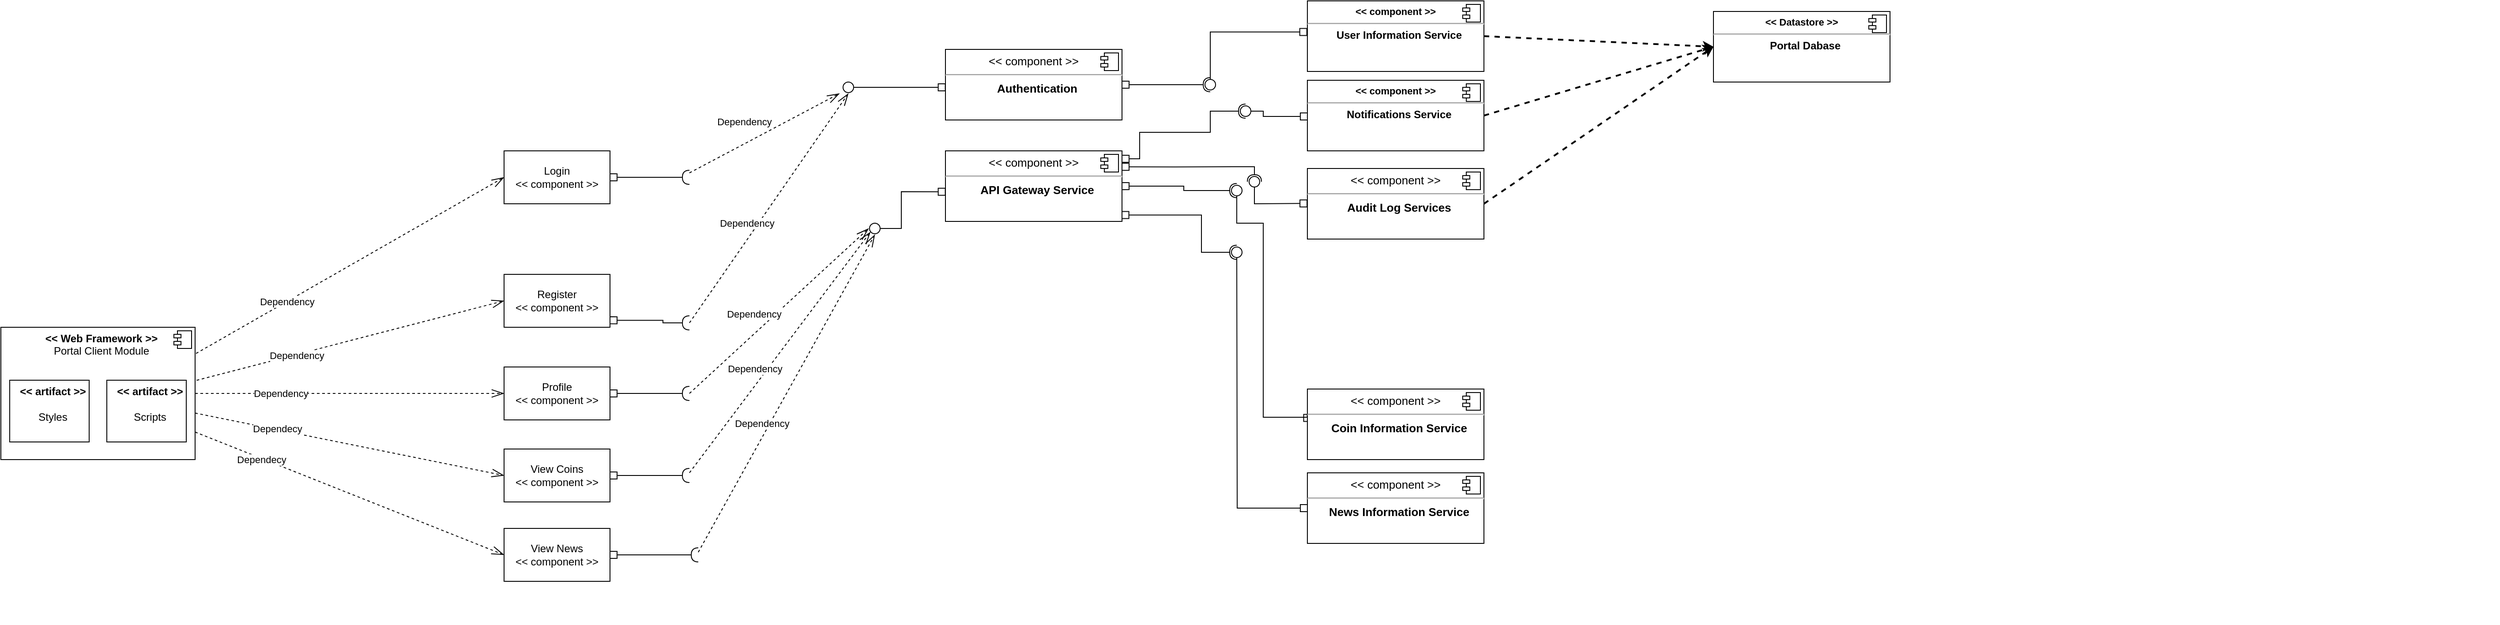 <mxfile version="20.7.4" type="github">
  <diagram name="Page-1" id="c4acf3e9-155e-7222-9cf6-157b1a14988f">
    <mxGraphModel dx="1328" dy="261" grid="1" gridSize="10" guides="1" tooltips="1" connect="1" arrows="1" fold="1" page="1" pageScale="1" pageWidth="850" pageHeight="1100" background="none" math="0" shadow="0">
      <root>
        <mxCell id="0" />
        <mxCell id="1" parent="0" />
        <mxCell id="J00o2H0Ra1XBxUk8elXU-73" style="edgeStyle=none;rounded=0;orthogonalLoop=1;jettySize=auto;html=1;entryX=0;entryY=0.5;entryDx=0;entryDy=0;dashed=1;startArrow=none;startFill=0;endArrow=openThin;endFill=0;endSize=12;" parent="1" source="J00o2H0Ra1XBxUk8elXU-5" target="J00o2H0Ra1XBxUk8elXU-50" edge="1">
          <mxGeometry relative="1" as="geometry" />
        </mxCell>
        <mxCell id="yc5PQkqxArnro5Qsx9ax-14" value="Dependecy" style="edgeLabel;html=1;align=center;verticalAlign=middle;resizable=0;points=[];" parent="J00o2H0Ra1XBxUk8elXU-73" vertex="1" connectable="0">
          <mxGeometry x="-0.474" y="1" relative="1" as="geometry">
            <mxPoint as="offset" />
          </mxGeometry>
        </mxCell>
        <mxCell id="J00o2H0Ra1XBxUk8elXU-74" style="edgeStyle=none;rounded=0;orthogonalLoop=1;jettySize=auto;html=1;entryX=0;entryY=0.5;entryDx=0;entryDy=0;dashed=1;startArrow=none;startFill=0;endArrow=openThin;endFill=0;endSize=12;" parent="1" source="J00o2H0Ra1XBxUk8elXU-5" target="J00o2H0Ra1XBxUk8elXU-51" edge="1">
          <mxGeometry relative="1" as="geometry" />
        </mxCell>
        <mxCell id="yc5PQkqxArnro5Qsx9ax-15" value="Dependecy" style="edgeLabel;html=1;align=center;verticalAlign=middle;resizable=0;points=[];" parent="J00o2H0Ra1XBxUk8elXU-74" vertex="1" connectable="0">
          <mxGeometry x="-0.57" y="-1" relative="1" as="geometry">
            <mxPoint as="offset" />
          </mxGeometry>
        </mxCell>
        <mxCell id="J00o2H0Ra1XBxUk8elXU-75" style="edgeStyle=none;rounded=0;orthogonalLoop=1;jettySize=auto;html=1;entryX=0;entryY=0.5;entryDx=0;entryDy=0;dashed=1;startArrow=none;startFill=0;endArrow=openThin;endFill=0;endSize=12;" parent="1" source="J00o2H0Ra1XBxUk8elXU-5" target="J00o2H0Ra1XBxUk8elXU-49" edge="1">
          <mxGeometry relative="1" as="geometry" />
        </mxCell>
        <mxCell id="yc5PQkqxArnro5Qsx9ax-13" value="Dependency" style="edgeLabel;html=1;align=center;verticalAlign=middle;resizable=0;points=[];" parent="J00o2H0Ra1XBxUk8elXU-75" vertex="1" connectable="0">
          <mxGeometry x="-0.449" relative="1" as="geometry">
            <mxPoint as="offset" />
          </mxGeometry>
        </mxCell>
        <mxCell id="J00o2H0Ra1XBxUk8elXU-5" value="&lt;p style=&quot;margin:0px;margin-top:6px;text-align:center;&quot;&gt;&lt;/p&gt;&lt;p style=&quot;text-align: center; margin:0px;margin-left:8px;&quot;&gt;&lt;b&gt;&amp;lt;&amp;lt; Web Framework &amp;gt;&amp;gt;&lt;/b&gt;&lt;/p&gt;&lt;p style=&quot;text-align: center; margin:0px;margin-left:8px;&quot;&gt;Portal Client Module&lt;/p&gt;" style="align=left;overflow=fill;html=1;dropTarget=0;" parent="1" vertex="1">
          <mxGeometry x="-490" y="875" width="220" height="150" as="geometry" />
        </mxCell>
        <mxCell id="J00o2H0Ra1XBxUk8elXU-6" value="" style="shape=component;jettyWidth=8;jettyHeight=4;" parent="J00o2H0Ra1XBxUk8elXU-5" vertex="1">
          <mxGeometry x="1" width="20" height="20" relative="1" as="geometry">
            <mxPoint x="-24" y="4" as="offset" />
          </mxGeometry>
        </mxCell>
        <mxCell id="J00o2H0Ra1XBxUk8elXU-7" value="&lt;p style=&quot;margin:0px;margin-top:6px;text-align:center;&quot;&gt;&lt;/p&gt;&lt;p style=&quot;text-align: center; margin: 0px 0px 0px 8px;&quot;&gt;&lt;b&gt;&amp;lt;&amp;lt; artifact &amp;gt;&amp;gt;&lt;/b&gt;&lt;/p&gt;&lt;p style=&quot;text-align: center; margin: 0px 0px 0px 8px;&quot;&gt;&lt;b&gt;&lt;br&gt;&lt;/b&gt;&lt;/p&gt;&lt;p style=&quot;text-align: center; margin: 0px 0px 0px 8px;&quot;&gt;Scripts&lt;/p&gt;" style="align=left;overflow=fill;html=1;dropTarget=0;" parent="J00o2H0Ra1XBxUk8elXU-5" vertex="1">
          <mxGeometry x="120" y="60" width="90" height="70" as="geometry" />
        </mxCell>
        <mxCell id="J00o2H0Ra1XBxUk8elXU-8" value="&lt;p style=&quot;margin:0px;margin-top:6px;text-align:center;&quot;&gt;&lt;/p&gt;&lt;p style=&quot;text-align: center; margin: 0px 0px 0px 8px;&quot;&gt;&lt;b&gt;&amp;lt;&amp;lt; artifact &amp;gt;&amp;gt;&lt;/b&gt;&lt;/p&gt;&lt;p style=&quot;text-align: center; margin: 0px 0px 0px 8px;&quot;&gt;&lt;b&gt;&lt;br&gt;&lt;/b&gt;&lt;/p&gt;&lt;p style=&quot;text-align: center; margin: 0px 0px 0px 8px;&quot;&gt;Styles&lt;/p&gt;" style="align=left;overflow=fill;html=1;dropTarget=0;" parent="1" vertex="1">
          <mxGeometry x="-480" y="935" width="90" height="70" as="geometry" />
        </mxCell>
        <mxCell id="J00o2H0Ra1XBxUk8elXU-11" style="edgeStyle=orthogonalEdgeStyle;rounded=0;orthogonalLoop=1;jettySize=auto;html=1;startArrow=box;startFill=0;endArrow=oval;endFill=0;endSize=12;sourcePerimeterSpacing=20;targetPerimeterSpacing=20;exitX=-0.001;exitY=0.459;exitDx=0;exitDy=0;exitPerimeter=0;" parent="1" source="J00o2H0Ra1XBxUk8elXU-12" edge="1">
          <mxGeometry relative="1" as="geometry">
            <mxPoint x="910" y="720" as="targetPoint" />
            <Array as="points">
              <mxPoint x="940" y="977" />
              <mxPoint x="940" y="757" />
            </Array>
            <mxPoint x="1010" y="977" as="sourcePoint" />
          </mxGeometry>
        </mxCell>
        <mxCell id="J00o2H0Ra1XBxUk8elXU-12" value="&lt;p style=&quot;margin: 6px 0px 0px; font-size: 13px;&quot;&gt;&lt;span style=&quot;font-size: 13px;&quot;&gt;&lt;font style=&quot;font-size: 13px;&quot;&gt;&amp;lt;&amp;lt; component &amp;gt;&amp;gt;&lt;/font&gt;&lt;/span&gt;&lt;/p&gt;&lt;hr style=&quot;font-size: 13px;&quot;&gt;&lt;p style=&quot;margin: 0px 0px 0px 8px; font-size: 13px;&quot;&gt;&lt;b&gt;Coin Information Service&lt;/b&gt;&lt;/p&gt;" style="align=center;overflow=fill;html=1;dropTarget=0;fontStyle=0;fontSize=13;" parent="1" vertex="1">
          <mxGeometry x="990" y="945" width="200" height="80" as="geometry" />
        </mxCell>
        <mxCell id="J00o2H0Ra1XBxUk8elXU-13" value="" style="shape=component;jettyWidth=8;jettyHeight=4;" parent="J00o2H0Ra1XBxUk8elXU-12" vertex="1">
          <mxGeometry x="1" width="20" height="20" relative="1" as="geometry">
            <mxPoint x="-24" y="4" as="offset" />
          </mxGeometry>
        </mxCell>
        <mxCell id="J00o2H0Ra1XBxUk8elXU-14" style="edgeStyle=orthogonalEdgeStyle;rounded=0;orthogonalLoop=1;jettySize=auto;html=1;startArrow=box;startFill=0;endArrow=oval;endFill=0;endSize=12;sourcePerimeterSpacing=20;targetPerimeterSpacing=20;exitX=0;exitY=0.5;exitDx=0;exitDy=0;" parent="1" source="J00o2H0Ra1XBxUk8elXU-15" edge="1">
          <mxGeometry relative="1" as="geometry">
            <mxPoint x="910" y="790" as="targetPoint" />
          </mxGeometry>
        </mxCell>
        <mxCell id="J00o2H0Ra1XBxUk8elXU-15" value="&lt;p style=&quot;margin: 6px 0px 0px; font-size: 13px;&quot;&gt;&lt;span style=&quot;font-size: 13px;&quot;&gt;&lt;font style=&quot;font-size: 13px;&quot;&gt;&amp;lt;&amp;lt; component &amp;gt;&amp;gt;&lt;/font&gt;&lt;/span&gt;&lt;/p&gt;&lt;hr style=&quot;font-size: 13px;&quot;&gt;&lt;p style=&quot;margin: 0px 0px 0px 8px; font-size: 13px;&quot;&gt;&lt;b&gt;News Information Service&lt;/b&gt;&lt;/p&gt;" style="align=center;overflow=fill;html=1;dropTarget=0;fontStyle=0;fontSize=13;" parent="1" vertex="1">
          <mxGeometry x="990" y="1040" width="200" height="80" as="geometry" />
        </mxCell>
        <mxCell id="J00o2H0Ra1XBxUk8elXU-16" value="" style="shape=component;jettyWidth=8;jettyHeight=4;" parent="J00o2H0Ra1XBxUk8elXU-15" vertex="1">
          <mxGeometry x="1" width="20" height="20" relative="1" as="geometry">
            <mxPoint x="-24" y="4" as="offset" />
          </mxGeometry>
        </mxCell>
        <mxCell id="J00o2H0Ra1XBxUk8elXU-18" style="edgeStyle=orthogonalEdgeStyle;rounded=0;orthogonalLoop=1;jettySize=auto;html=1;endArrow=oval;endFill=0;targetPerimeterSpacing=20;sourcePerimeterSpacing=20;endSize=12;exitX=-0.003;exitY=0.441;exitDx=0;exitDy=0;startArrow=box;startFill=0;exitPerimeter=0;" parent="1" source="J00o2H0Ra1XBxUk8elXU-19" edge="1">
          <mxGeometry relative="1" as="geometry">
            <mxPoint x="880" y="600" as="targetPoint" />
            <mxPoint x="980" y="542" as="sourcePoint" />
            <Array as="points">
              <mxPoint x="880" y="540" />
            </Array>
          </mxGeometry>
        </mxCell>
        <mxCell id="J00o2H0Ra1XBxUk8elXU-19" value="&lt;p style=&quot;margin: 6px 0px 0px; text-align: center; font-size: 11px;&quot;&gt;&lt;b style=&quot;&quot;&gt;&lt;font style=&quot;font-size: 11px;&quot;&gt;&amp;lt;&amp;lt; component &amp;gt;&amp;gt;&lt;/font&gt;&lt;/b&gt;&lt;/p&gt;&lt;hr style=&quot;font-size: 11px;&quot;&gt;&lt;p style=&quot;text-align: center; margin: 0px 0px 0px 8px;&quot;&gt;&lt;b&gt;User Information Service&lt;/b&gt;&lt;/p&gt;" style="align=left;overflow=fill;html=1;dropTarget=0;" parent="1" vertex="1">
          <mxGeometry x="990" y="505" width="200" height="80" as="geometry" />
        </mxCell>
        <mxCell id="J00o2H0Ra1XBxUk8elXU-20" value="" style="shape=component;jettyWidth=8;jettyHeight=4;" parent="J00o2H0Ra1XBxUk8elXU-19" vertex="1">
          <mxGeometry x="1" width="20" height="20" relative="1" as="geometry">
            <mxPoint x="-24" y="4" as="offset" />
          </mxGeometry>
        </mxCell>
        <mxCell id="J00o2H0Ra1XBxUk8elXU-21" style="edgeStyle=orthogonalEdgeStyle;rounded=0;orthogonalLoop=1;jettySize=auto;html=1;startArrow=box;startFill=0;endArrow=oval;endFill=0;endSize=12;sourcePerimeterSpacing=20;targetPerimeterSpacing=20;exitX=0;exitY=0.512;exitDx=0;exitDy=0;exitPerimeter=0;" parent="1" source="J00o2H0Ra1XBxUk8elXU-22" edge="1">
          <mxGeometry relative="1" as="geometry">
            <mxPoint x="920" y="630" as="targetPoint" />
            <mxPoint x="991" y="636.0" as="sourcePoint" />
            <Array as="points">
              <mxPoint x="940" y="636" />
              <mxPoint x="940" y="630" />
            </Array>
          </mxGeometry>
        </mxCell>
        <mxCell id="J00o2H0Ra1XBxUk8elXU-22" value="&lt;p style=&quot;margin: 6px 0px 0px; text-align: center; font-size: 11px;&quot;&gt;&lt;b style=&quot;&quot;&gt;&lt;font style=&quot;font-size: 11px;&quot;&gt;&amp;lt;&amp;lt; component &amp;gt;&amp;gt;&lt;/font&gt;&lt;/b&gt;&lt;/p&gt;&lt;hr style=&quot;font-size: 11px;&quot;&gt;&lt;p style=&quot;text-align: center; margin: 0px 0px 0px 8px;&quot;&gt;&lt;b&gt;Notifications Service&lt;/b&gt;&lt;/p&gt;" style="align=left;overflow=fill;html=1;dropTarget=0;" parent="1" vertex="1">
          <mxGeometry x="990" y="595" width="200" height="80" as="geometry" />
        </mxCell>
        <mxCell id="J00o2H0Ra1XBxUk8elXU-23" value="" style="shape=component;jettyWidth=8;jettyHeight=4;" parent="J00o2H0Ra1XBxUk8elXU-22" vertex="1">
          <mxGeometry x="1" width="20" height="20" relative="1" as="geometry">
            <mxPoint x="-24" y="4" as="offset" />
          </mxGeometry>
        </mxCell>
        <mxCell id="J00o2H0Ra1XBxUk8elXU-24" style="edgeStyle=orthogonalEdgeStyle;rounded=0;orthogonalLoop=1;jettySize=auto;html=1;endArrow=halfCircle;endFill=0;startArrow=box;startFill=0;exitX=1;exitY=0.5;exitDx=0;exitDy=0;" parent="1" source="J00o2H0Ra1XBxUk8elXU-26" edge="1">
          <mxGeometry relative="1" as="geometry">
            <mxPoint x="880" y="600" as="targetPoint" />
            <mxPoint x="780" y="867" as="sourcePoint" />
          </mxGeometry>
        </mxCell>
        <mxCell id="J00o2H0Ra1XBxUk8elXU-26" value="&lt;p style=&quot;margin: 6px 0px 0px; font-size: 13px;&quot;&gt;&lt;span style=&quot;font-size: 13px;&quot;&gt;&lt;font style=&quot;font-size: 13px;&quot;&gt;&amp;lt;&amp;lt; component &amp;gt;&amp;gt;&lt;/font&gt;&lt;/span&gt;&lt;/p&gt;&lt;hr style=&quot;font-size: 13px;&quot;&gt;&lt;p style=&quot;margin: 0px 0px 0px 8px; font-size: 13px;&quot;&gt;&lt;b&gt;Authentication&lt;/b&gt;&lt;/p&gt;" style="align=center;overflow=fill;html=1;dropTarget=0;fontStyle=0;fontSize=13;" parent="1" vertex="1">
          <mxGeometry x="580" y="560" width="200" height="80" as="geometry" />
        </mxCell>
        <mxCell id="J00o2H0Ra1XBxUk8elXU-27" value="" style="shape=component;jettyWidth=8;jettyHeight=4;" parent="J00o2H0Ra1XBxUk8elXU-26" vertex="1">
          <mxGeometry x="1" width="20" height="20" relative="1" as="geometry">
            <mxPoint x="-24" y="4" as="offset" />
          </mxGeometry>
        </mxCell>
        <mxCell id="J00o2H0Ra1XBxUk8elXU-28" value="&lt;p style=&quot;margin: 6px 0px 0px; font-size: 13px;&quot;&gt;&lt;span style=&quot;font-size: 13px;&quot;&gt;&lt;font style=&quot;font-size: 13px;&quot;&gt;&amp;lt;&amp;lt; component &amp;gt;&amp;gt;&lt;/font&gt;&lt;/span&gt;&lt;/p&gt;&lt;hr style=&quot;font-size: 13px;&quot;&gt;&lt;p style=&quot;margin: 0px 0px 0px 8px; font-size: 13px;&quot;&gt;&lt;b&gt;Audit Log Services&lt;/b&gt;&lt;/p&gt;" style="align=center;overflow=fill;html=1;dropTarget=0;fontStyle=0;fontSize=13;" parent="1" vertex="1">
          <mxGeometry x="990" y="695" width="200" height="80" as="geometry" />
        </mxCell>
        <mxCell id="J00o2H0Ra1XBxUk8elXU-29" value="" style="shape=component;jettyWidth=8;jettyHeight=4;" parent="J00o2H0Ra1XBxUk8elXU-28" vertex="1">
          <mxGeometry x="1" width="20" height="20" relative="1" as="geometry">
            <mxPoint x="-24" y="4" as="offset" />
          </mxGeometry>
        </mxCell>
        <mxCell id="J00o2H0Ra1XBxUk8elXU-31" style="edgeStyle=orthogonalEdgeStyle;rounded=0;orthogonalLoop=1;jettySize=auto;html=1;startArrow=box;startFill=0;endArrow=halfCircle;endFill=0;endSize=6;sourcePerimeterSpacing=20;targetPerimeterSpacing=20;exitX=1;exitY=0.5;exitDx=0;exitDy=0;" parent="1" source="J00o2H0Ra1XBxUk8elXU-34" edge="1">
          <mxGeometry relative="1" as="geometry">
            <mxPoint x="910" y="720" as="targetPoint" />
            <Array as="points">
              <mxPoint x="850" y="715" />
              <mxPoint x="850" y="720" />
            </Array>
          </mxGeometry>
        </mxCell>
        <mxCell id="J00o2H0Ra1XBxUk8elXU-32" style="edgeStyle=orthogonalEdgeStyle;rounded=0;orthogonalLoop=1;jettySize=auto;html=1;startArrow=box;startFill=0;endArrow=halfCircle;endFill=0;endSize=6;sourcePerimeterSpacing=20;targetPerimeterSpacing=20;exitX=0.999;exitY=0.909;exitDx=0;exitDy=0;exitPerimeter=0;" parent="1" source="J00o2H0Ra1XBxUk8elXU-34" edge="1">
          <mxGeometry relative="1" as="geometry">
            <mxPoint x="910" y="790" as="targetPoint" />
            <mxPoint x="790" y="790" as="sourcePoint" />
            <Array as="points">
              <mxPoint x="870" y="748" />
              <mxPoint x="870" y="790" />
            </Array>
          </mxGeometry>
        </mxCell>
        <mxCell id="J00o2H0Ra1XBxUk8elXU-33" style="edgeStyle=orthogonalEdgeStyle;rounded=0;orthogonalLoop=1;jettySize=auto;html=1;startArrow=box;startFill=0;endArrow=halfCircle;endFill=0;endSize=6;sourcePerimeterSpacing=20;targetPerimeterSpacing=20;" parent="1" edge="1">
          <mxGeometry relative="1" as="geometry">
            <mxPoint x="920" y="630" as="targetPoint" />
            <Array as="points">
              <mxPoint x="800" y="684" />
              <mxPoint x="800" y="654" />
              <mxPoint x="880" y="654" />
              <mxPoint x="880" y="630" />
              <mxPoint x="910" y="630" />
            </Array>
            <mxPoint x="780" y="684" as="sourcePoint" />
          </mxGeometry>
        </mxCell>
        <mxCell id="J00o2H0Ra1XBxUk8elXU-34" value="&lt;p style=&quot;margin: 6px 0px 0px; font-size: 13px;&quot;&gt;&lt;span style=&quot;font-size: 13px;&quot;&gt;&lt;font style=&quot;font-size: 13px;&quot;&gt;&amp;lt;&amp;lt; component &amp;gt;&amp;gt;&lt;/font&gt;&lt;/span&gt;&lt;/p&gt;&lt;hr style=&quot;font-size: 13px;&quot;&gt;&lt;p style=&quot;margin: 0px 0px 0px 8px; font-size: 13px;&quot;&gt;&lt;b&gt;API Gateway Service&lt;/b&gt;&lt;/p&gt;" style="align=center;overflow=fill;html=1;dropTarget=0;fontStyle=0;fontSize=13;" parent="1" vertex="1">
          <mxGeometry x="580" y="675" width="200" height="80" as="geometry" />
        </mxCell>
        <mxCell id="J00o2H0Ra1XBxUk8elXU-35" value="" style="shape=component;jettyWidth=8;jettyHeight=4;" parent="J00o2H0Ra1XBxUk8elXU-34" vertex="1">
          <mxGeometry x="1" width="20" height="20" relative="1" as="geometry">
            <mxPoint x="-24" y="4" as="offset" />
          </mxGeometry>
        </mxCell>
        <mxCell id="J00o2H0Ra1XBxUk8elXU-37" value="&lt;p style=&quot;margin: 6px 0px 0px; text-align: center; font-size: 11px;&quot;&gt;&lt;b style=&quot;&quot;&gt;&lt;font style=&quot;font-size: 11px;&quot;&gt;&amp;lt;&amp;lt; Datastore &amp;gt;&amp;gt;&lt;/font&gt;&lt;/b&gt;&lt;/p&gt;&lt;hr style=&quot;font-size: 11px;&quot;&gt;&lt;p style=&quot;text-align: center; margin: 0px 0px 0px 8px;&quot;&gt;&lt;b&gt;Portal Dabase&lt;/b&gt;&lt;/p&gt;" style="align=left;overflow=fill;html=1;dropTarget=0;" parent="1" vertex="1">
          <mxGeometry x="1450" y="517" width="200" height="80" as="geometry" />
        </mxCell>
        <mxCell id="J00o2H0Ra1XBxUk8elXU-38" value="" style="shape=component;jettyWidth=8;jettyHeight=4;" parent="J00o2H0Ra1XBxUk8elXU-37" vertex="1">
          <mxGeometry x="1" width="20" height="20" relative="1" as="geometry">
            <mxPoint x="-24" y="4" as="offset" />
          </mxGeometry>
        </mxCell>
        <mxCell id="J00o2H0Ra1XBxUk8elXU-39" value="" style="endArrow=classic;html=1;rounded=0;fontSize=11;exitX=1;exitY=0.5;exitDx=0;exitDy=0;entryX=0;entryY=0.5;entryDx=0;entryDy=0;dashed=1;strokeWidth=2;" parent="1" source="J00o2H0Ra1XBxUk8elXU-19" target="J00o2H0Ra1XBxUk8elXU-37" edge="1">
          <mxGeometry width="50" height="50" relative="1" as="geometry">
            <mxPoint x="1360" y="840" as="sourcePoint" />
            <mxPoint x="1420" y="538.5" as="targetPoint" />
          </mxGeometry>
        </mxCell>
        <mxCell id="J00o2H0Ra1XBxUk8elXU-40" value="" style="endArrow=classic;html=1;rounded=0;fontSize=11;exitX=1;exitY=0.5;exitDx=0;exitDy=0;dashed=1;strokeWidth=2;entryX=0;entryY=0.5;entryDx=0;entryDy=0;" parent="1" source="J00o2H0Ra1XBxUk8elXU-22" target="J00o2H0Ra1XBxUk8elXU-37" edge="1">
          <mxGeometry width="50" height="50" relative="1" as="geometry">
            <mxPoint x="1200" y="555" as="sourcePoint" />
            <mxPoint x="1450" y="560" as="targetPoint" />
          </mxGeometry>
        </mxCell>
        <mxCell id="J00o2H0Ra1XBxUk8elXU-41" value="" style="endArrow=classic;html=1;rounded=0;fontSize=11;exitX=1;exitY=0.5;exitDx=0;exitDy=0;dashed=1;strokeWidth=2;entryX=0;entryY=0.5;entryDx=0;entryDy=0;" parent="1" source="J00o2H0Ra1XBxUk8elXU-28" target="J00o2H0Ra1XBxUk8elXU-37" edge="1">
          <mxGeometry width="50" height="50" relative="1" as="geometry">
            <mxPoint x="1200" y="645" as="sourcePoint" />
            <mxPoint x="1418.88" y="561.031" as="targetPoint" />
          </mxGeometry>
        </mxCell>
        <mxCell id="J00o2H0Ra1XBxUk8elXU-44" style="edgeStyle=orthogonalEdgeStyle;rounded=0;orthogonalLoop=1;jettySize=auto;html=1;startArrow=box;startFill=0;endArrow=halfCircle;endFill=0;endSize=6;sourcePerimeterSpacing=20;targetPerimeterSpacing=20;exitX=1;exitY=0.227;exitDx=0;exitDy=0;exitPerimeter=0;" parent="1" source="J00o2H0Ra1XBxUk8elXU-34" edge="1">
          <mxGeometry relative="1" as="geometry">
            <mxPoint x="930" y="710" as="targetPoint" />
            <mxPoint x="790" y="734.83" as="sourcePoint" />
            <Array as="points">
              <mxPoint x="840" y="693" />
              <mxPoint x="910" y="693" />
            </Array>
          </mxGeometry>
        </mxCell>
        <mxCell id="J00o2H0Ra1XBxUk8elXU-45" style="edgeStyle=orthogonalEdgeStyle;rounded=0;orthogonalLoop=1;jettySize=auto;html=1;startArrow=box;startFill=0;endArrow=oval;endFill=0;endSize=12;sourcePerimeterSpacing=20;targetPerimeterSpacing=20;exitX=-0.002;exitY=0.496;exitDx=0;exitDy=0;exitPerimeter=0;" parent="1" source="J00o2H0Ra1XBxUk8elXU-28" edge="1">
          <mxGeometry relative="1" as="geometry">
            <mxPoint x="930" y="710" as="targetPoint" />
            <mxPoint x="990" y="734.83" as="sourcePoint" />
            <Array as="points">
              <mxPoint x="965" y="735" />
              <mxPoint x="930" y="735" />
            </Array>
          </mxGeometry>
        </mxCell>
        <mxCell id="J00o2H0Ra1XBxUk8elXU-46" value="" style="shape=image;verticalLabelPosition=bottom;labelBackgroundColor=default;verticalAlign=top;aspect=fixed;imageAspect=0;image=https://cdn.educba.com/academy/wp-content/uploads/2019/09/UML-Component-Diagram.jpg;" parent="1" vertex="1">
          <mxGeometry x="1420" y="700" width="920" height="511.31" as="geometry" />
        </mxCell>
        <mxCell id="J00o2H0Ra1XBxUk8elXU-52" style="edgeStyle=orthogonalEdgeStyle;rounded=0;orthogonalLoop=1;jettySize=auto;html=1;endArrow=halfCircle;endFill=0;endSize=6;startArrow=box;startFill=0;" parent="1" edge="1">
          <mxGeometry relative="1" as="geometry">
            <mxPoint x="290" y="870" as="targetPoint" />
            <mxPoint x="200" y="867.059" as="sourcePoint" />
            <Array as="points">
              <mxPoint x="260" y="867" />
              <mxPoint x="260" y="870" />
            </Array>
          </mxGeometry>
        </mxCell>
        <mxCell id="J00o2H0Ra1XBxUk8elXU-71" style="edgeStyle=none;rounded=0;orthogonalLoop=1;jettySize=auto;html=1;dashed=1;startArrow=none;startFill=0;endArrow=openThin;endFill=0;endSize=12;exitX=1.005;exitY=0.198;exitDx=0;exitDy=0;exitPerimeter=0;entryX=0;entryY=0.5;entryDx=0;entryDy=0;" parent="1" source="J00o2H0Ra1XBxUk8elXU-5" target="J00o2H0Ra1XBxUk8elXU-47" edge="1">
          <mxGeometry relative="1" as="geometry">
            <mxPoint x="60" y="810" as="targetPoint" />
          </mxGeometry>
        </mxCell>
        <mxCell id="yc5PQkqxArnro5Qsx9ax-12" value="Dependency" style="edgeLabel;html=1;align=center;verticalAlign=middle;resizable=0;points=[];" parent="J00o2H0Ra1XBxUk8elXU-71" vertex="1" connectable="0">
          <mxGeometry x="-0.413" relative="1" as="geometry">
            <mxPoint as="offset" />
          </mxGeometry>
        </mxCell>
        <mxCell id="J00o2H0Ra1XBxUk8elXU-47" value="&lt;div&gt;Login&lt;/div&gt;&lt;div&gt;&amp;lt;&amp;lt; component &amp;gt;&amp;gt;&lt;br&gt;&lt;/div&gt;" style="rounded=0;whiteSpace=wrap;html=1;" parent="1" vertex="1">
          <mxGeometry x="80" y="675" width="120" height="60" as="geometry" />
        </mxCell>
        <mxCell id="J00o2H0Ra1XBxUk8elXU-69" style="rounded=0;orthogonalLoop=1;jettySize=auto;html=1;startArrow=none;startFill=0;endArrow=openThin;endFill=0;endSize=12;dashed=1;exitX=1.008;exitY=0.401;exitDx=0;exitDy=0;entryX=0;entryY=0.5;entryDx=0;entryDy=0;exitPerimeter=0;" parent="1" source="J00o2H0Ra1XBxUk8elXU-5" target="J00o2H0Ra1XBxUk8elXU-48" edge="1">
          <mxGeometry relative="1" as="geometry">
            <mxPoint x="-50" y="730" as="targetPoint" />
          </mxGeometry>
        </mxCell>
        <mxCell id="yc5PQkqxArnro5Qsx9ax-11" value="Dependency" style="edgeLabel;html=1;align=center;verticalAlign=middle;resizable=0;points=[];" parent="J00o2H0Ra1XBxUk8elXU-69" vertex="1" connectable="0">
          <mxGeometry x="-0.351" y="-1" relative="1" as="geometry">
            <mxPoint as="offset" />
          </mxGeometry>
        </mxCell>
        <mxCell id="J00o2H0Ra1XBxUk8elXU-48" value="&lt;div&gt;Register&lt;/div&gt;&lt;div&gt;&amp;lt;&amp;lt;&amp;nbsp;component&amp;nbsp;&amp;gt;&amp;gt;&lt;br&gt;&lt;/div&gt;" style="rounded=0;whiteSpace=wrap;html=1;" parent="1" vertex="1">
          <mxGeometry x="80" y="815" width="120" height="60" as="geometry" />
        </mxCell>
        <mxCell id="J00o2H0Ra1XBxUk8elXU-57" style="edgeStyle=orthogonalEdgeStyle;rounded=0;orthogonalLoop=1;jettySize=auto;html=1;startArrow=box;startFill=0;endArrow=halfCircle;endFill=0;endSize=6;" parent="1" source="J00o2H0Ra1XBxUk8elXU-49" edge="1">
          <mxGeometry relative="1" as="geometry">
            <mxPoint x="290" y="950" as="targetPoint" />
          </mxGeometry>
        </mxCell>
        <mxCell id="J00o2H0Ra1XBxUk8elXU-49" value="Profile&lt;div&gt;&amp;lt;&amp;lt;&amp;nbsp;component&amp;nbsp;&amp;gt;&amp;gt;&lt;br&gt;&lt;/div&gt;" style="rounded=0;whiteSpace=wrap;html=1;" parent="1" vertex="1">
          <mxGeometry x="80" y="920" width="120" height="60" as="geometry" />
        </mxCell>
        <mxCell id="J00o2H0Ra1XBxUk8elXU-58" style="edgeStyle=orthogonalEdgeStyle;rounded=0;orthogonalLoop=1;jettySize=auto;html=1;startArrow=box;startFill=0;endArrow=halfCircle;endFill=0;endSize=6;" parent="1" source="J00o2H0Ra1XBxUk8elXU-50" edge="1">
          <mxGeometry relative="1" as="geometry">
            <mxPoint x="290" y="1043" as="targetPoint" />
          </mxGeometry>
        </mxCell>
        <mxCell id="J00o2H0Ra1XBxUk8elXU-50" value="View Coins&lt;br&gt;&lt;div&gt;&amp;lt;&amp;lt;&amp;nbsp;component&amp;nbsp;&amp;gt;&amp;gt;&lt;br&gt;&lt;/div&gt;" style="rounded=0;whiteSpace=wrap;html=1;" parent="1" vertex="1">
          <mxGeometry x="80" y="1013" width="120" height="60" as="geometry" />
        </mxCell>
        <mxCell id="J00o2H0Ra1XBxUk8elXU-59" style="edgeStyle=orthogonalEdgeStyle;rounded=0;orthogonalLoop=1;jettySize=auto;html=1;startArrow=box;startFill=0;endArrow=halfCircle;endFill=0;endSize=6;" parent="1" source="J00o2H0Ra1XBxUk8elXU-51" edge="1">
          <mxGeometry relative="1" as="geometry">
            <mxPoint x="300" y="1133" as="targetPoint" />
          </mxGeometry>
        </mxCell>
        <mxCell id="J00o2H0Ra1XBxUk8elXU-51" value="View News&lt;br&gt;&lt;div&gt;&amp;lt;&amp;lt;&amp;nbsp;component&amp;nbsp;&amp;gt;&amp;gt;&lt;br&gt;&lt;/div&gt;" style="rounded=0;whiteSpace=wrap;html=1;" parent="1" vertex="1">
          <mxGeometry x="80" y="1103" width="120" height="60" as="geometry" />
        </mxCell>
        <mxCell id="yc5PQkqxArnro5Qsx9ax-2" style="edgeStyle=orthogonalEdgeStyle;rounded=0;orthogonalLoop=1;jettySize=auto;html=1;endArrow=halfCircle;endFill=0;endSize=6;startArrow=box;startFill=0;exitX=1;exitY=0.5;exitDx=0;exitDy=0;" parent="1" source="J00o2H0Ra1XBxUk8elXU-47" edge="1">
          <mxGeometry relative="1" as="geometry">
            <mxPoint x="290" y="705" as="targetPoint" />
            <mxPoint x="210" y="877.059" as="sourcePoint" />
            <Array as="points">
              <mxPoint x="280" y="705" />
            </Array>
          </mxGeometry>
        </mxCell>
        <mxCell id="yc5PQkqxArnro5Qsx9ax-9" style="edgeStyle=orthogonalEdgeStyle;rounded=0;orthogonalLoop=1;jettySize=auto;html=1;startArrow=box;startFill=0;endArrow=oval;endFill=0;endSize=12;sourcePerimeterSpacing=20;targetPerimeterSpacing=20;exitX=-0.001;exitY=0.579;exitDx=0;exitDy=0;exitPerimeter=0;" parent="1" source="J00o2H0Ra1XBxUk8elXU-34" edge="1">
          <mxGeometry relative="1" as="geometry">
            <mxPoint x="500" y="763" as="targetPoint" />
            <mxPoint x="590" y="763" as="sourcePoint" />
            <Array as="points">
              <mxPoint x="530" y="763" />
            </Array>
          </mxGeometry>
        </mxCell>
        <mxCell id="yc5PQkqxArnro5Qsx9ax-10" style="edgeStyle=orthogonalEdgeStyle;rounded=0;orthogonalLoop=1;jettySize=auto;html=1;startArrow=box;startFill=0;endArrow=oval;endFill=0;endSize=12;sourcePerimeterSpacing=20;targetPerimeterSpacing=20;exitX=-0.001;exitY=0.538;exitDx=0;exitDy=0;exitPerimeter=0;" parent="1" source="J00o2H0Ra1XBxUk8elXU-26" edge="1">
          <mxGeometry relative="1" as="geometry">
            <mxPoint x="470" y="603" as="targetPoint" />
            <mxPoint x="590" y="870" as="sourcePoint" />
            <Array as="points">
              <mxPoint x="480" y="603" />
              <mxPoint x="470" y="603" />
            </Array>
          </mxGeometry>
        </mxCell>
        <mxCell id="yc5PQkqxArnro5Qsx9ax-16" style="rounded=0;orthogonalLoop=1;jettySize=auto;html=1;startArrow=none;startFill=0;endArrow=openThin;endFill=0;endSize=12;dashed=1;" parent="1" edge="1">
          <mxGeometry relative="1" as="geometry">
            <mxPoint x="290" y="700" as="sourcePoint" />
            <mxPoint x="460" y="610" as="targetPoint" />
          </mxGeometry>
        </mxCell>
        <mxCell id="yc5PQkqxArnro5Qsx9ax-17" value="Dependency" style="edgeLabel;html=1;align=center;verticalAlign=middle;resizable=0;points=[];" parent="yc5PQkqxArnro5Qsx9ax-16" vertex="1" connectable="0">
          <mxGeometry x="-0.351" y="-1" relative="1" as="geometry">
            <mxPoint x="6" y="-30" as="offset" />
          </mxGeometry>
        </mxCell>
        <mxCell id="yc5PQkqxArnro5Qsx9ax-18" style="rounded=0;orthogonalLoop=1;jettySize=auto;html=1;startArrow=none;startFill=0;endArrow=openThin;endFill=0;endSize=12;dashed=1;" parent="1" edge="1">
          <mxGeometry relative="1" as="geometry">
            <mxPoint x="290" y="950" as="sourcePoint" />
            <mxPoint x="493" y="763" as="targetPoint" />
          </mxGeometry>
        </mxCell>
        <mxCell id="yc5PQkqxArnro5Qsx9ax-19" value="Dependency" style="edgeLabel;html=1;align=center;verticalAlign=middle;resizable=0;points=[];" parent="yc5PQkqxArnro5Qsx9ax-18" vertex="1" connectable="0">
          <mxGeometry x="-0.351" y="-1" relative="1" as="geometry">
            <mxPoint x="6" y="-30" as="offset" />
          </mxGeometry>
        </mxCell>
        <mxCell id="yc5PQkqxArnro5Qsx9ax-20" style="rounded=0;orthogonalLoop=1;jettySize=auto;html=1;startArrow=none;startFill=0;endArrow=openThin;endFill=0;endSize=12;dashed=1;" parent="1" edge="1">
          <mxGeometry relative="1" as="geometry">
            <mxPoint x="290" y="1040" as="sourcePoint" />
            <mxPoint x="495" y="767" as="targetPoint" />
          </mxGeometry>
        </mxCell>
        <mxCell id="yc5PQkqxArnro5Qsx9ax-21" value="Dependency" style="edgeLabel;html=1;align=center;verticalAlign=middle;resizable=0;points=[];" parent="yc5PQkqxArnro5Qsx9ax-20" vertex="1" connectable="0">
          <mxGeometry x="-0.351" y="-1" relative="1" as="geometry">
            <mxPoint x="6" y="-30" as="offset" />
          </mxGeometry>
        </mxCell>
        <mxCell id="yc5PQkqxArnro5Qsx9ax-22" style="rounded=0;orthogonalLoop=1;jettySize=auto;html=1;startArrow=none;startFill=0;endArrow=openThin;endFill=0;endSize=12;dashed=1;" parent="1" edge="1">
          <mxGeometry relative="1" as="geometry">
            <mxPoint x="290" y="870" as="sourcePoint" />
            <mxPoint x="470" y="610" as="targetPoint" />
          </mxGeometry>
        </mxCell>
        <mxCell id="yc5PQkqxArnro5Qsx9ax-23" value="Dependency" style="edgeLabel;html=1;align=center;verticalAlign=middle;resizable=0;points=[];" parent="yc5PQkqxArnro5Qsx9ax-22" vertex="1" connectable="0">
          <mxGeometry x="-0.351" y="-1" relative="1" as="geometry">
            <mxPoint x="6" y="-30" as="offset" />
          </mxGeometry>
        </mxCell>
        <mxCell id="yc5PQkqxArnro5Qsx9ax-24" style="rounded=0;orthogonalLoop=1;jettySize=auto;html=1;startArrow=none;startFill=0;endArrow=openThin;endFill=0;endSize=12;dashed=1;" parent="1" edge="1">
          <mxGeometry relative="1" as="geometry">
            <mxPoint x="300" y="1130" as="sourcePoint" />
            <mxPoint x="500" y="770" as="targetPoint" />
          </mxGeometry>
        </mxCell>
        <mxCell id="yc5PQkqxArnro5Qsx9ax-25" value="Dependency" style="edgeLabel;html=1;align=center;verticalAlign=middle;resizable=0;points=[];" parent="yc5PQkqxArnro5Qsx9ax-24" vertex="1" connectable="0">
          <mxGeometry x="-0.351" y="-1" relative="1" as="geometry">
            <mxPoint x="6" y="-30" as="offset" />
          </mxGeometry>
        </mxCell>
      </root>
    </mxGraphModel>
  </diagram>
</mxfile>
